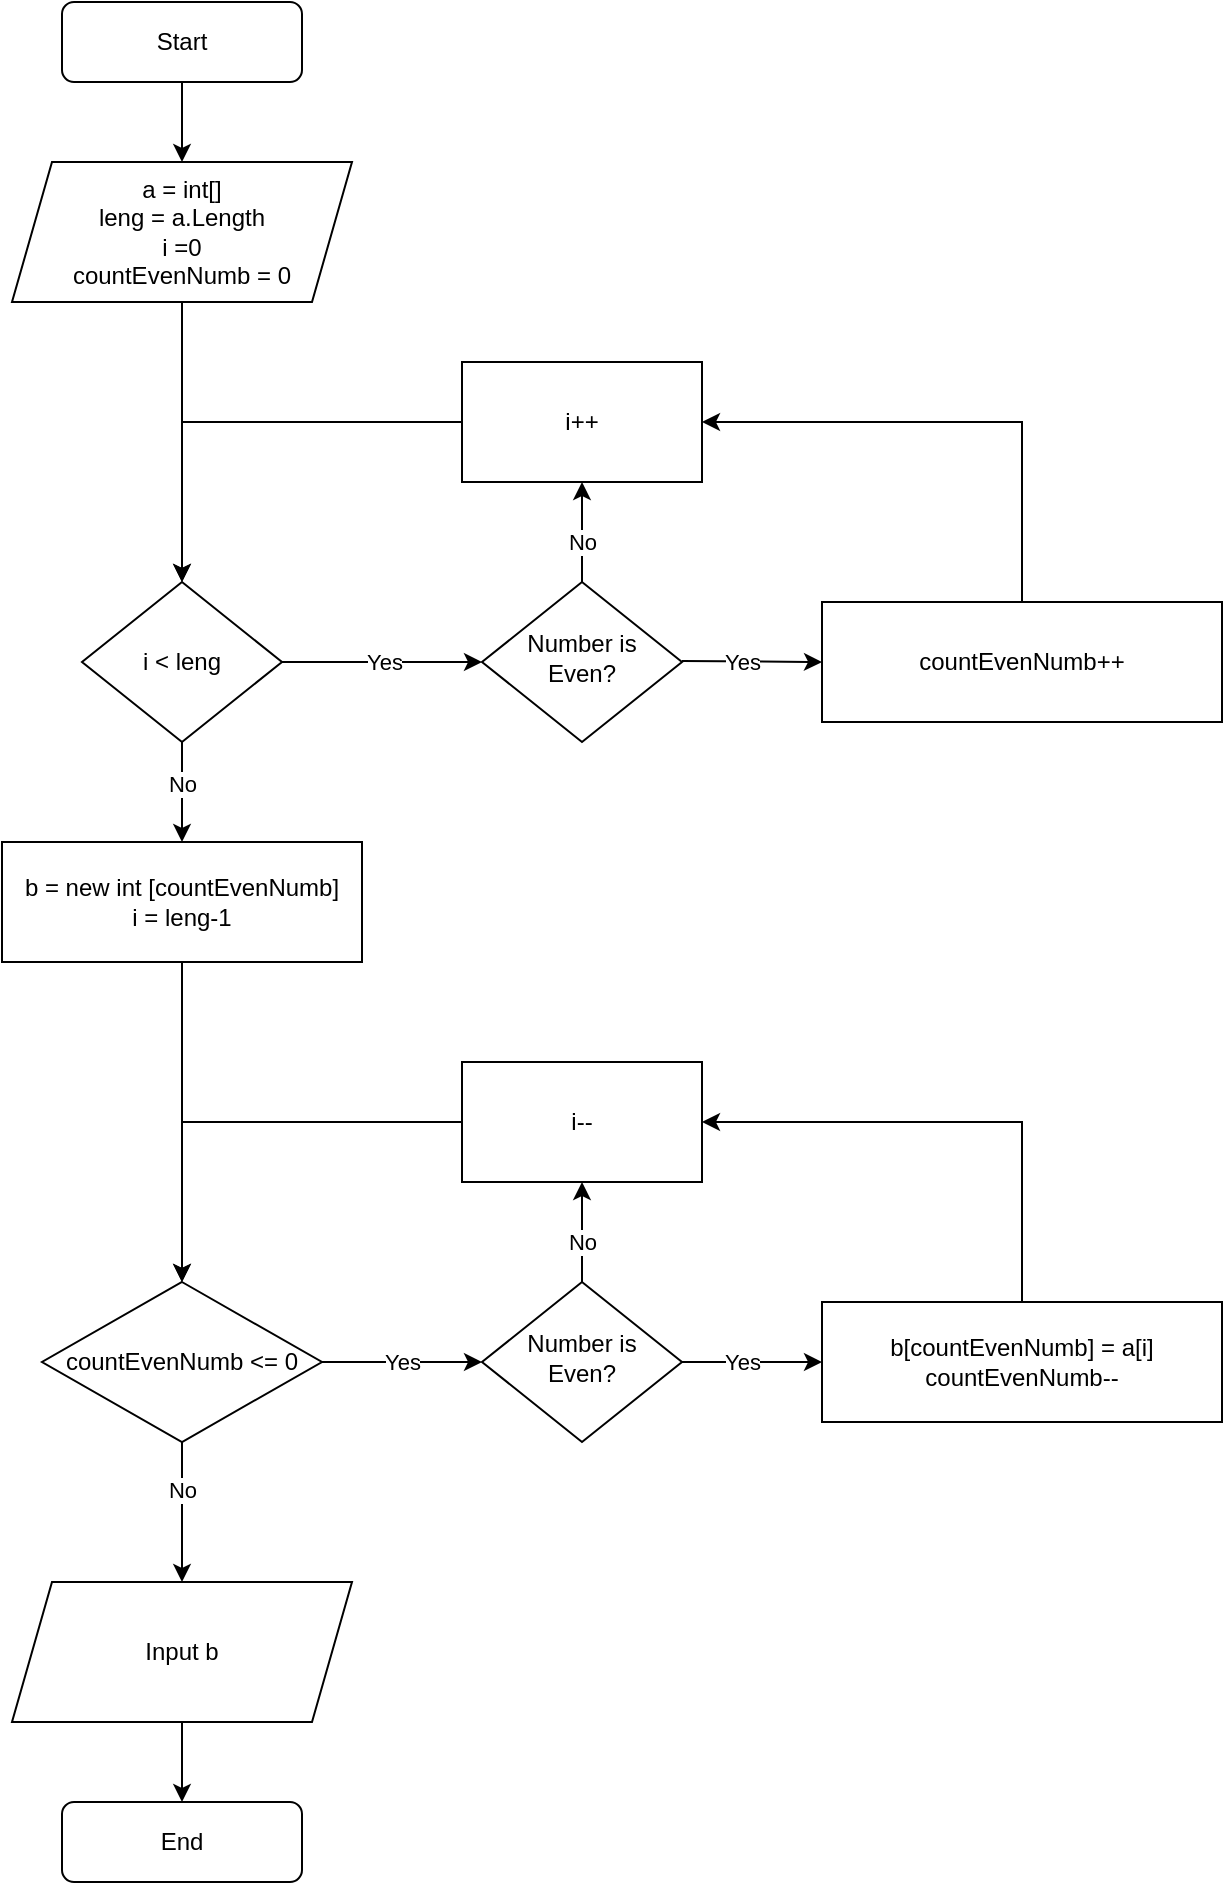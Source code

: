 <mxfile version="15.9.5" type="device"><diagram id="C5RBs43oDa-KdzZeNtuy" name="Page-1"><mxGraphModel dx="1483" dy="851" grid="1" gridSize="10" guides="1" tooltips="1" connect="1" arrows="1" fold="1" page="1" pageScale="1" pageWidth="827" pageHeight="1169" math="0" shadow="0"><root><mxCell id="WIyWlLk6GJQsqaUBKTNV-0"/><mxCell id="WIyWlLk6GJQsqaUBKTNV-1" parent="WIyWlLk6GJQsqaUBKTNV-0"/><mxCell id="WIyWlLk6GJQsqaUBKTNV-3" value="Start" style="rounded=1;whiteSpace=wrap;html=1;fontSize=12;glass=0;strokeWidth=1;shadow=0;" parent="WIyWlLk6GJQsqaUBKTNV-1" vertex="1"><mxGeometry x="160" y="20" width="120" height="40" as="geometry"/></mxCell><mxCell id="b8tVEjqsiGpFaVpsgQrc-44" style="edgeStyle=orthogonalEdgeStyle;rounded=0;orthogonalLoop=1;jettySize=auto;html=1;exitX=1;exitY=0.5;exitDx=0;exitDy=0;entryX=0;entryY=0.5;entryDx=0;entryDy=0;" edge="1" parent="WIyWlLk6GJQsqaUBKTNV-1" source="WIyWlLk6GJQsqaUBKTNV-6" target="b8tVEjqsiGpFaVpsgQrc-13"><mxGeometry relative="1" as="geometry"/></mxCell><mxCell id="b8tVEjqsiGpFaVpsgQrc-53" value="Yes" style="edgeLabel;html=1;align=center;verticalAlign=middle;resizable=0;points=[];" vertex="1" connectable="0" parent="b8tVEjqsiGpFaVpsgQrc-44"><mxGeometry x="-0.202" y="-1" relative="1" as="geometry"><mxPoint x="2" y="-1" as="offset"/></mxGeometry></mxCell><mxCell id="b8tVEjqsiGpFaVpsgQrc-47" style="edgeStyle=orthogonalEdgeStyle;rounded=0;orthogonalLoop=1;jettySize=auto;html=1;entryX=0.5;entryY=1;entryDx=0;entryDy=0;" edge="1" parent="WIyWlLk6GJQsqaUBKTNV-1" source="WIyWlLk6GJQsqaUBKTNV-6" target="b8tVEjqsiGpFaVpsgQrc-16"><mxGeometry relative="1" as="geometry"/></mxCell><mxCell id="b8tVEjqsiGpFaVpsgQrc-54" value="No" style="edgeLabel;html=1;align=center;verticalAlign=middle;resizable=0;points=[];" vertex="1" connectable="0" parent="b8tVEjqsiGpFaVpsgQrc-47"><mxGeometry x="-0.264" y="-1" relative="1" as="geometry"><mxPoint x="-1" y="-2" as="offset"/></mxGeometry></mxCell><mxCell id="WIyWlLk6GJQsqaUBKTNV-6" value="Number is Even?" style="rhombus;whiteSpace=wrap;html=1;shadow=0;fontFamily=Helvetica;fontSize=12;align=center;strokeWidth=1;spacing=6;spacingTop=-4;" parent="WIyWlLk6GJQsqaUBKTNV-1" vertex="1"><mxGeometry x="370" y="660" width="100" height="80" as="geometry"/></mxCell><mxCell id="WIyWlLk6GJQsqaUBKTNV-11" value="End" style="rounded=1;whiteSpace=wrap;html=1;fontSize=12;glass=0;strokeWidth=1;shadow=0;" parent="WIyWlLk6GJQsqaUBKTNV-1" vertex="1"><mxGeometry x="160" y="920" width="120" height="40" as="geometry"/></mxCell><mxCell id="b8tVEjqsiGpFaVpsgQrc-1" value="&lt;span&gt;countEvenNumb++&lt;/span&gt;" style="rounded=0;whiteSpace=wrap;html=1;" vertex="1" parent="WIyWlLk6GJQsqaUBKTNV-1"><mxGeometry x="540" y="320" width="200" height="60" as="geometry"/></mxCell><mxCell id="b8tVEjqsiGpFaVpsgQrc-2" value="a = int[]&lt;br&gt;leng = a.Length&lt;br&gt;i =0&lt;br&gt;countEvenNumb = 0" style="shape=parallelogram;perimeter=parallelogramPerimeter;whiteSpace=wrap;html=1;fixedSize=1;" vertex="1" parent="WIyWlLk6GJQsqaUBKTNV-1"><mxGeometry x="135" y="100" width="170" height="70" as="geometry"/></mxCell><mxCell id="b8tVEjqsiGpFaVpsgQrc-42" style="edgeStyle=orthogonalEdgeStyle;rounded=0;orthogonalLoop=1;jettySize=auto;html=1;" edge="1" parent="WIyWlLk6GJQsqaUBKTNV-1" source="b8tVEjqsiGpFaVpsgQrc-6" target="b8tVEjqsiGpFaVpsgQrc-15"><mxGeometry relative="1" as="geometry"/></mxCell><mxCell id="b8tVEjqsiGpFaVpsgQrc-6" value="b = new int [countEvenNumb]&lt;br&gt;i = leng-1" style="rounded=0;whiteSpace=wrap;html=1;" vertex="1" parent="WIyWlLk6GJQsqaUBKTNV-1"><mxGeometry x="130" y="440" width="180" height="60" as="geometry"/></mxCell><mxCell id="b8tVEjqsiGpFaVpsgQrc-8" value="i &amp;lt; leng" style="rhombus;whiteSpace=wrap;html=1;" vertex="1" parent="WIyWlLk6GJQsqaUBKTNV-1"><mxGeometry x="170" y="310" width="100" height="80" as="geometry"/></mxCell><mxCell id="b8tVEjqsiGpFaVpsgQrc-9" value="i++" style="rounded=0;whiteSpace=wrap;html=1;" vertex="1" parent="WIyWlLk6GJQsqaUBKTNV-1"><mxGeometry x="360" y="200" width="120" height="60" as="geometry"/></mxCell><mxCell id="b8tVEjqsiGpFaVpsgQrc-45" style="edgeStyle=orthogonalEdgeStyle;rounded=0;orthogonalLoop=1;jettySize=auto;html=1;exitX=0.5;exitY=0;exitDx=0;exitDy=0;entryX=1;entryY=0.5;entryDx=0;entryDy=0;" edge="1" parent="WIyWlLk6GJQsqaUBKTNV-1" source="b8tVEjqsiGpFaVpsgQrc-13" target="b8tVEjqsiGpFaVpsgQrc-16"><mxGeometry relative="1" as="geometry"/></mxCell><mxCell id="b8tVEjqsiGpFaVpsgQrc-13" value="b[countEvenNumb] = a[i]&lt;br&gt;countEvenNumb--" style="rounded=0;whiteSpace=wrap;html=1;" vertex="1" parent="WIyWlLk6GJQsqaUBKTNV-1"><mxGeometry x="540" y="670" width="200" height="60" as="geometry"/></mxCell><mxCell id="b8tVEjqsiGpFaVpsgQrc-43" style="edgeStyle=orthogonalEdgeStyle;rounded=0;orthogonalLoop=1;jettySize=auto;html=1;entryX=0;entryY=0.5;entryDx=0;entryDy=0;" edge="1" parent="WIyWlLk6GJQsqaUBKTNV-1" source="b8tVEjqsiGpFaVpsgQrc-15" target="WIyWlLk6GJQsqaUBKTNV-6"><mxGeometry relative="1" as="geometry"/></mxCell><mxCell id="b8tVEjqsiGpFaVpsgQrc-50" value="Yes" style="edgeLabel;html=1;align=center;verticalAlign=middle;resizable=0;points=[];" vertex="1" connectable="0" parent="b8tVEjqsiGpFaVpsgQrc-43"><mxGeometry x="-0.23" y="-2" relative="1" as="geometry"><mxPoint x="9" y="-2" as="offset"/></mxGeometry></mxCell><mxCell id="b8tVEjqsiGpFaVpsgQrc-48" style="edgeStyle=orthogonalEdgeStyle;rounded=0;orthogonalLoop=1;jettySize=auto;html=1;exitX=0.5;exitY=1;exitDx=0;exitDy=0;entryX=0.5;entryY=0;entryDx=0;entryDy=0;" edge="1" parent="WIyWlLk6GJQsqaUBKTNV-1" source="b8tVEjqsiGpFaVpsgQrc-15" target="b8tVEjqsiGpFaVpsgQrc-38"><mxGeometry relative="1" as="geometry"/></mxCell><mxCell id="b8tVEjqsiGpFaVpsgQrc-52" value="No" style="edgeLabel;html=1;align=center;verticalAlign=middle;resizable=0;points=[];" vertex="1" connectable="0" parent="b8tVEjqsiGpFaVpsgQrc-48"><mxGeometry x="-0.318" y="-3" relative="1" as="geometry"><mxPoint x="3" as="offset"/></mxGeometry></mxCell><mxCell id="b8tVEjqsiGpFaVpsgQrc-15" value="countEvenNumb &amp;lt;= 0" style="rhombus;whiteSpace=wrap;html=1;" vertex="1" parent="WIyWlLk6GJQsqaUBKTNV-1"><mxGeometry x="150" y="660" width="140" height="80" as="geometry"/></mxCell><mxCell id="b8tVEjqsiGpFaVpsgQrc-46" style="edgeStyle=orthogonalEdgeStyle;rounded=0;orthogonalLoop=1;jettySize=auto;html=1;entryX=0.5;entryY=0;entryDx=0;entryDy=0;" edge="1" parent="WIyWlLk6GJQsqaUBKTNV-1" source="b8tVEjqsiGpFaVpsgQrc-16" target="b8tVEjqsiGpFaVpsgQrc-15"><mxGeometry relative="1" as="geometry"/></mxCell><mxCell id="b8tVEjqsiGpFaVpsgQrc-16" value="i--" style="rounded=0;whiteSpace=wrap;html=1;" vertex="1" parent="WIyWlLk6GJQsqaUBKTNV-1"><mxGeometry x="360" y="550" width="120" height="60" as="geometry"/></mxCell><mxCell id="b8tVEjqsiGpFaVpsgQrc-17" value="" style="endArrow=classic;html=1;rounded=0;exitX=0.5;exitY=1;exitDx=0;exitDy=0;entryX=0.5;entryY=0;entryDx=0;entryDy=0;" edge="1" parent="WIyWlLk6GJQsqaUBKTNV-1" source="WIyWlLk6GJQsqaUBKTNV-3" target="b8tVEjqsiGpFaVpsgQrc-2"><mxGeometry width="50" height="50" relative="1" as="geometry"><mxPoint x="330" y="180" as="sourcePoint"/><mxPoint x="380" y="130" as="targetPoint"/></mxGeometry></mxCell><mxCell id="b8tVEjqsiGpFaVpsgQrc-18" value="&lt;span style=&quot;color: rgba(0 , 0 , 0 , 0) ; font-family: monospace ; font-size: 0px ; background-color: rgb(248 , 249 , 250)&quot;&gt;%3CmxGraphModel%3E%3Croot%3E%3CmxCell%20id%3D%220%22%2F%3E%3CmxCell%20id%3D%221%22%20parent%3D%220%22%2F%3E%3CmxCell%20id%3D%222%22%20value%3D%22%22%20style%3D%22endArrow%3Dclassic%3Bhtml%3D1%3Brounded%3D0%3BexitX%3D0.5%3BexitY%3D1%3BexitDx%3D0%3BexitDy%3D0%3BentryX%3D0.5%3BentryY%3D0%3BentryDx%3D0%3BentryDy%3D0%3B%22%20edge%3D%221%22%20parent%3D%221%22%3E%3CmxGeometry%20width%3D%2250%22%20height%3D%2250%22%20relative%3D%221%22%20as%3D%22geometry%22%3E%3CmxPoint%20x%3D%22220%22%20y%3D%22160%22%20as%3D%22sourcePoint%22%2F%3E%3CmxPoint%20x%3D%22220%22%20y%3D%22190%22%20as%3D%22targetPoint%22%2F%3E%3C%2FmxGeometry%3E%3C%2FmxCell%3E%3C%2Froot%3E%3C%2FmxGraphModel%3E&lt;/span&gt;" style="endArrow=classic;html=1;rounded=0;exitX=0.5;exitY=1;exitDx=0;exitDy=0;entryX=0.5;entryY=0;entryDx=0;entryDy=0;" edge="1" parent="WIyWlLk6GJQsqaUBKTNV-1" source="b8tVEjqsiGpFaVpsgQrc-2" target="b8tVEjqsiGpFaVpsgQrc-8"><mxGeometry width="50" height="50" relative="1" as="geometry"><mxPoint x="230" y="70" as="sourcePoint"/><mxPoint x="230" y="100" as="targetPoint"/></mxGeometry></mxCell><mxCell id="b8tVEjqsiGpFaVpsgQrc-25" value="Number is Even?" style="rhombus;whiteSpace=wrap;html=1;shadow=0;fontFamily=Helvetica;fontSize=12;align=center;strokeWidth=1;spacing=6;spacingTop=-4;" vertex="1" parent="WIyWlLk6GJQsqaUBKTNV-1"><mxGeometry x="370" y="310" width="100" height="80" as="geometry"/></mxCell><mxCell id="b8tVEjqsiGpFaVpsgQrc-26" value="" style="endArrow=classic;html=1;rounded=0;exitX=1;exitY=0.5;exitDx=0;exitDy=0;entryX=0;entryY=0.5;entryDx=0;entryDy=0;" edge="1" parent="WIyWlLk6GJQsqaUBKTNV-1" source="b8tVEjqsiGpFaVpsgQrc-8" target="b8tVEjqsiGpFaVpsgQrc-25"><mxGeometry width="50" height="50" relative="1" as="geometry"><mxPoint x="300" y="360" as="sourcePoint"/><mxPoint x="350" y="310" as="targetPoint"/></mxGeometry></mxCell><mxCell id="b8tVEjqsiGpFaVpsgQrc-31" value="Yes" style="edgeLabel;html=1;align=center;verticalAlign=middle;resizable=0;points=[];" vertex="1" connectable="0" parent="b8tVEjqsiGpFaVpsgQrc-26"><mxGeometry x="0.345" y="-2" relative="1" as="geometry"><mxPoint x="-17" y="-2" as="offset"/></mxGeometry></mxCell><mxCell id="b8tVEjqsiGpFaVpsgQrc-28" value="" style="endArrow=classic;html=1;rounded=0;entryX=1;entryY=0.5;entryDx=0;entryDy=0;" edge="1" parent="WIyWlLk6GJQsqaUBKTNV-1" source="b8tVEjqsiGpFaVpsgQrc-1" target="b8tVEjqsiGpFaVpsgQrc-9"><mxGeometry width="50" height="50" relative="1" as="geometry"><mxPoint x="640" y="299.289" as="sourcePoint"/><mxPoint x="640" y="249.289" as="targetPoint"/><Array as="points"><mxPoint x="640" y="230"/></Array></mxGeometry></mxCell><mxCell id="b8tVEjqsiGpFaVpsgQrc-29" value="" style="endArrow=classic;html=1;rounded=0;entryX=0.5;entryY=0;entryDx=0;entryDy=0;" edge="1" parent="WIyWlLk6GJQsqaUBKTNV-1" source="b8tVEjqsiGpFaVpsgQrc-9" target="b8tVEjqsiGpFaVpsgQrc-8"><mxGeometry width="50" height="50" relative="1" as="geometry"><mxPoint x="289.289" y="280" as="sourcePoint"/><mxPoint x="289.289" y="230" as="targetPoint"/><Array as="points"><mxPoint x="220" y="230"/></Array></mxGeometry></mxCell><mxCell id="b8tVEjqsiGpFaVpsgQrc-33" value="" style="endArrow=classic;html=1;rounded=0;exitX=1;exitY=0.5;exitDx=0;exitDy=0;" edge="1" parent="WIyWlLk6GJQsqaUBKTNV-1"><mxGeometry width="50" height="50" relative="1" as="geometry"><mxPoint x="470" y="349.5" as="sourcePoint"/><mxPoint x="540" y="350" as="targetPoint"/></mxGeometry></mxCell><mxCell id="b8tVEjqsiGpFaVpsgQrc-34" value="Yes" style="edgeLabel;html=1;align=center;verticalAlign=middle;resizable=0;points=[];" vertex="1" connectable="0" parent="b8tVEjqsiGpFaVpsgQrc-33"><mxGeometry x="0.345" y="-2" relative="1" as="geometry"><mxPoint x="-17" y="-2" as="offset"/></mxGeometry></mxCell><mxCell id="b8tVEjqsiGpFaVpsgQrc-36" value="&lt;span style=&quot;color: rgba(0 , 0 , 0 , 0) ; font-family: monospace ; font-size: 0px ; background-color: rgb(248 , 249 , 250)&quot;&gt;%3CmxGraphModel%3E%3Croot%3E%3CmxCell%20id%3D%220%22%2F%3E%3CmxCell%20id%3D%221%22%20parent%3D%220%22%2F%3E%3CmxCell%20id%3D%222%22%20value%3D%22%22%20style%3D%22endArrow%3Dclassic%3Bhtml%3D1%3Brounded%3D0%3BexitX%3D0.5%3BexitY%3D1%3BexitDx%3D0%3BexitDy%3D0%3BentryX%3D0.5%3BentryY%3D0%3BentryDx%3D0%3BentryDy%3D0%3B%22%20edge%3D%221%22%20parent%3D%221%22%3E%3CmxGeometry%20width%3D%2250%22%20height%3D%2250%22%20relative%3D%221%22%20as%3D%22geometry%22%3E%3CmxPoint%20x%3D%22220%22%20y%3D%22160%22%20as%3D%22sourcePoint%22%2F%3E%3CmxPoint%20x%3D%22220%22%20y%3D%22190%22%20as%3D%22targetPoint%22%2F%3E%3C%2FmxGeometry%3E%3C%2FmxCell%3E%3C%2Froot%3E%3C%2FmxGraphModel%3E&lt;/span&gt;" style="endArrow=classic;html=1;rounded=0;exitX=0.5;exitY=0;exitDx=0;exitDy=0;entryX=0.5;entryY=1;entryDx=0;entryDy=0;" edge="1" parent="WIyWlLk6GJQsqaUBKTNV-1" source="b8tVEjqsiGpFaVpsgQrc-25" target="b8tVEjqsiGpFaVpsgQrc-9"><mxGeometry width="50" height="50" relative="1" as="geometry"><mxPoint x="230" y="400" as="sourcePoint"/><mxPoint x="230" y="450" as="targetPoint"/></mxGeometry></mxCell><mxCell id="b8tVEjqsiGpFaVpsgQrc-37" value="No" style="edgeLabel;html=1;align=center;verticalAlign=middle;resizable=0;points=[];" vertex="1" connectable="0" parent="b8tVEjqsiGpFaVpsgQrc-36"><mxGeometry x="0.454" y="-4" relative="1" as="geometry"><mxPoint x="-4" y="16" as="offset"/></mxGeometry></mxCell><mxCell id="b8tVEjqsiGpFaVpsgQrc-49" style="edgeStyle=orthogonalEdgeStyle;rounded=0;orthogonalLoop=1;jettySize=auto;html=1;exitX=0.5;exitY=1;exitDx=0;exitDy=0;entryX=0.5;entryY=0;entryDx=0;entryDy=0;" edge="1" parent="WIyWlLk6GJQsqaUBKTNV-1" source="b8tVEjqsiGpFaVpsgQrc-38" target="WIyWlLk6GJQsqaUBKTNV-11"><mxGeometry relative="1" as="geometry"/></mxCell><mxCell id="b8tVEjqsiGpFaVpsgQrc-38" value="Input b" style="shape=parallelogram;perimeter=parallelogramPerimeter;whiteSpace=wrap;html=1;fixedSize=1;" vertex="1" parent="WIyWlLk6GJQsqaUBKTNV-1"><mxGeometry x="135" y="810" width="170" height="70" as="geometry"/></mxCell><mxCell id="b8tVEjqsiGpFaVpsgQrc-40" value="&lt;span style=&quot;color: rgba(0 , 0 , 0 , 0) ; font-family: monospace ; font-size: 0px ; background-color: rgb(248 , 249 , 250)&quot;&gt;%3CmxGraphModel%3E%3Croot%3E%3CmxCell%20id%3D%220%22%2F%3E%3CmxCell%20id%3D%221%22%20parent%3D%220%22%2F%3E%3CmxCell%20id%3D%222%22%20value%3D%22%22%20style%3D%22endArrow%3Dclassic%3Bhtml%3D1%3Brounded%3D0%3BexitX%3D0.5%3BexitY%3D1%3BexitDx%3D0%3BexitDy%3D0%3BentryX%3D0.5%3BentryY%3D0%3BentryDx%3D0%3BentryDy%3D0%3B%22%20edge%3D%221%22%20parent%3D%221%22%3E%3CmxGeometry%20width%3D%2250%22%20height%3D%2250%22%20relative%3D%221%22%20as%3D%22geometry%22%3E%3CmxPoint%20x%3D%22220%22%20y%3D%22160%22%20as%3D%22sourcePoint%22%2F%3E%3CmxPoint%20x%3D%22220%22%20y%3D%22190%22%20as%3D%22targetPoint%22%2F%3E%3C%2FmxGeometry%3E%3C%2FmxCell%3E%3C%2Froot%3E%3C%2FmxGraphModel%3E&lt;/span&gt;" style="endArrow=classic;html=1;rounded=0;exitX=0.5;exitY=1;exitDx=0;exitDy=0;entryX=0.5;entryY=0;entryDx=0;entryDy=0;" edge="1" parent="WIyWlLk6GJQsqaUBKTNV-1" source="b8tVEjqsiGpFaVpsgQrc-8" target="b8tVEjqsiGpFaVpsgQrc-6"><mxGeometry width="50" height="50" relative="1" as="geometry"><mxPoint x="430" y="320" as="sourcePoint"/><mxPoint x="430" y="270" as="targetPoint"/></mxGeometry></mxCell><mxCell id="b8tVEjqsiGpFaVpsgQrc-41" value="No" style="edgeLabel;html=1;align=center;verticalAlign=middle;resizable=0;points=[];" vertex="1" connectable="0" parent="b8tVEjqsiGpFaVpsgQrc-40"><mxGeometry x="0.454" y="-4" relative="1" as="geometry"><mxPoint x="4" y="-16" as="offset"/></mxGeometry></mxCell></root></mxGraphModel></diagram></mxfile>